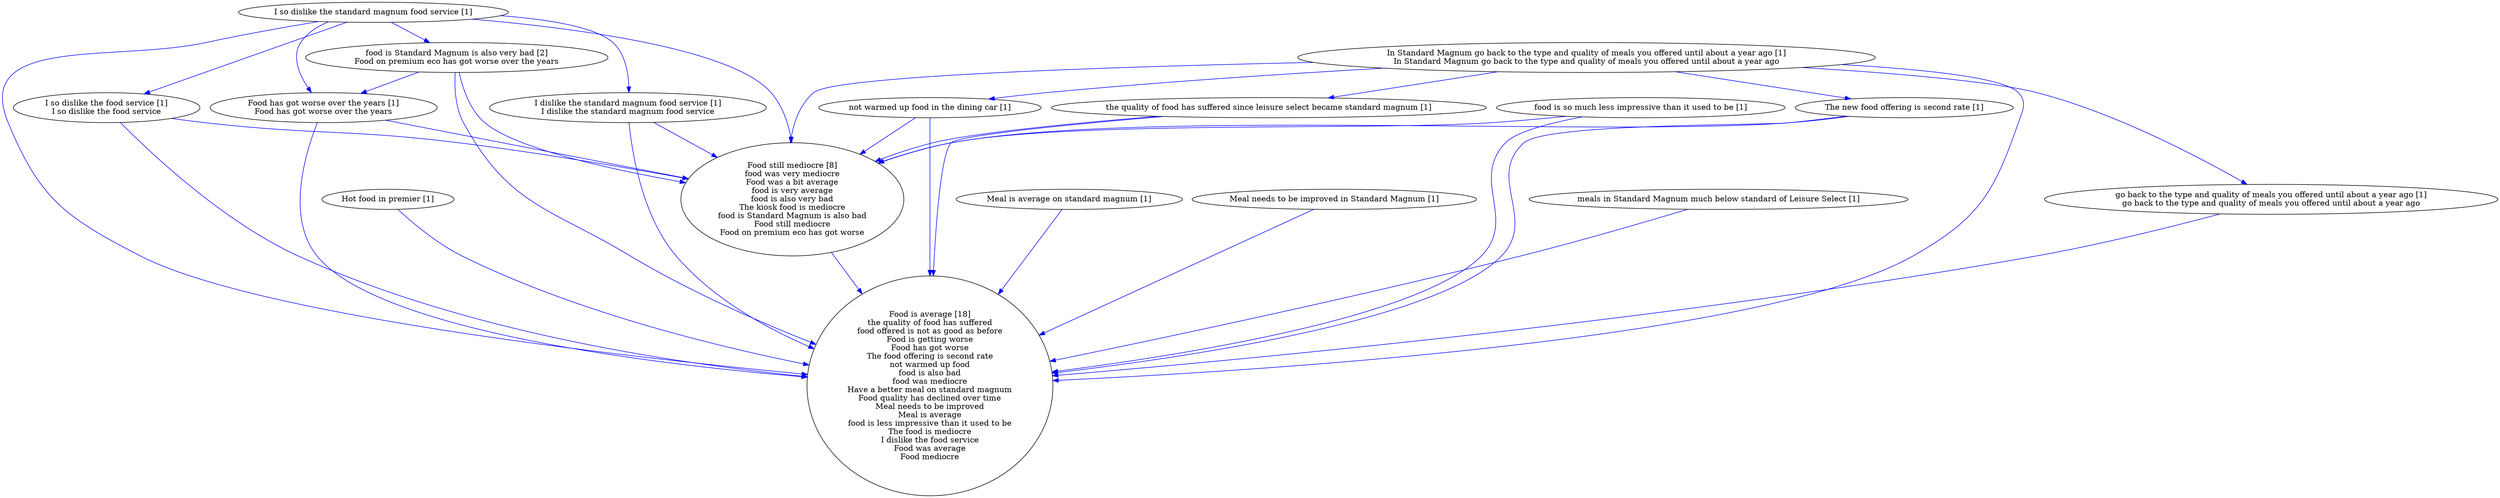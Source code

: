 digraph collapsedGraph {
"food is Standard Magnum is also very bad [2]\nFood on premium eco has got worse over the years""Food still mediocre [8]\nfood was very mediocre\nFood was a bit average\nfood is very average\nfood is also very bad\nThe kiosk food is mediocre\nfood is Standard Magnum is also bad\nFood still mediocre\nFood on premium eco has got worse""Food is average [18]\nthe quality of food has suffered\nfood offered is not as good as before\nFood is getting worse\nFood has got worse\nThe food offering is second rate\nnot warmed up food\nfood is also bad\nfood was mediocre\nHave a better meal on standard magnum\nFood quality has declined over time\nMeal needs to be improved\nMeal is average\nfood is less impressive than it used to be\nThe food is mediocre\nI dislike the food service\nFood was average\nFood mediocre""Food has got worse over the years [1]\nFood has got worse over the years""Hot food in premier [1]""I so dislike the standard magnum food service [1]""I dislike the standard magnum food service [1]\nI dislike the standard magnum food service""I so dislike the food service [1]\nI so dislike the food service""In Standard Magnum go back to the type and quality of meals you offered until about a year ago [1]\nIn Standard Magnum go back to the type and quality of meals you offered until about a year ago""go back to the type and quality of meals you offered until about a year ago [1]\ngo back to the type and quality of meals you offered until about a year ago""Meal is average on standard magnum [1]""Meal needs to be improved in Standard Magnum [1]""The new food offering is second rate [1]""food is so much less impressive than it used to be [1]""meals in Standard Magnum much below standard of Leisure Select [1]""not warmed up food in the dining car [1]""the quality of food has suffered since leisure select became standard magnum [1]""Food still mediocre [8]\nfood was very mediocre\nFood was a bit average\nfood is very average\nfood is also very bad\nThe kiosk food is mediocre\nfood is Standard Magnum is also bad\nFood still mediocre\nFood on premium eco has got worse" -> "Food is average [18]\nthe quality of food has suffered\nfood offered is not as good as before\nFood is getting worse\nFood has got worse\nThe food offering is second rate\nnot warmed up food\nfood is also bad\nfood was mediocre\nHave a better meal on standard magnum\nFood quality has declined over time\nMeal needs to be improved\nMeal is average\nfood is less impressive than it used to be\nThe food is mediocre\nI dislike the food service\nFood was average\nFood mediocre" [color=blue]
"Hot food in premier [1]" -> "Food is average [18]\nthe quality of food has suffered\nfood offered is not as good as before\nFood is getting worse\nFood has got worse\nThe food offering is second rate\nnot warmed up food\nfood is also bad\nfood was mediocre\nHave a better meal on standard magnum\nFood quality has declined over time\nMeal needs to be improved\nMeal is average\nfood is less impressive than it used to be\nThe food is mediocre\nI dislike the food service\nFood was average\nFood mediocre" [color=blue]
"I so dislike the standard magnum food service [1]" -> "I dislike the standard magnum food service [1]\nI dislike the standard magnum food service" [color=blue]
"I so dislike the standard magnum food service [1]" -> "I so dislike the food service [1]\nI so dislike the food service" [color=blue]
"I so dislike the food service [1]\nI so dislike the food service" -> "Food is average [18]\nthe quality of food has suffered\nfood offered is not as good as before\nFood is getting worse\nFood has got worse\nThe food offering is second rate\nnot warmed up food\nfood is also bad\nfood was mediocre\nHave a better meal on standard magnum\nFood quality has declined over time\nMeal needs to be improved\nMeal is average\nfood is less impressive than it used to be\nThe food is mediocre\nI dislike the food service\nFood was average\nFood mediocre" [color=blue]
"I so dislike the standard magnum food service [1]" -> "Food is average [18]\nthe quality of food has suffered\nfood offered is not as good as before\nFood is getting worse\nFood has got worse\nThe food offering is second rate\nnot warmed up food\nfood is also bad\nfood was mediocre\nHave a better meal on standard magnum\nFood quality has declined over time\nMeal needs to be improved\nMeal is average\nfood is less impressive than it used to be\nThe food is mediocre\nI dislike the food service\nFood was average\nFood mediocre" [color=blue]
"I dislike the standard magnum food service [1]\nI dislike the standard magnum food service" -> "Food is average [18]\nthe quality of food has suffered\nfood offered is not as good as before\nFood is getting worse\nFood has got worse\nThe food offering is second rate\nnot warmed up food\nfood is also bad\nfood was mediocre\nHave a better meal on standard magnum\nFood quality has declined over time\nMeal needs to be improved\nMeal is average\nfood is less impressive than it used to be\nThe food is mediocre\nI dislike the food service\nFood was average\nFood mediocre" [color=blue]
"In Standard Magnum go back to the type and quality of meals you offered until about a year ago [1]\nIn Standard Magnum go back to the type and quality of meals you offered until about a year ago" -> "go back to the type and quality of meals you offered until about a year ago [1]\ngo back to the type and quality of meals you offered until about a year ago" [color=blue]
"go back to the type and quality of meals you offered until about a year ago [1]\ngo back to the type and quality of meals you offered until about a year ago" -> "Food is average [18]\nthe quality of food has suffered\nfood offered is not as good as before\nFood is getting worse\nFood has got worse\nThe food offering is second rate\nnot warmed up food\nfood is also bad\nfood was mediocre\nHave a better meal on standard magnum\nFood quality has declined over time\nMeal needs to be improved\nMeal is average\nfood is less impressive than it used to be\nThe food is mediocre\nI dislike the food service\nFood was average\nFood mediocre" [color=blue]
"In Standard Magnum go back to the type and quality of meals you offered until about a year ago [1]\nIn Standard Magnum go back to the type and quality of meals you offered until about a year ago" -> "Food is average [18]\nthe quality of food has suffered\nfood offered is not as good as before\nFood is getting worse\nFood has got worse\nThe food offering is second rate\nnot warmed up food\nfood is also bad\nfood was mediocre\nHave a better meal on standard magnum\nFood quality has declined over time\nMeal needs to be improved\nMeal is average\nfood is less impressive than it used to be\nThe food is mediocre\nI dislike the food service\nFood was average\nFood mediocre" [color=blue]
"Meal is average on standard magnum [1]" -> "Food is average [18]\nthe quality of food has suffered\nfood offered is not as good as before\nFood is getting worse\nFood has got worse\nThe food offering is second rate\nnot warmed up food\nfood is also bad\nfood was mediocre\nHave a better meal on standard magnum\nFood quality has declined over time\nMeal needs to be improved\nMeal is average\nfood is less impressive than it used to be\nThe food is mediocre\nI dislike the food service\nFood was average\nFood mediocre" [color=blue]
"Meal needs to be improved in Standard Magnum [1]" -> "Food is average [18]\nthe quality of food has suffered\nfood offered is not as good as before\nFood is getting worse\nFood has got worse\nThe food offering is second rate\nnot warmed up food\nfood is also bad\nfood was mediocre\nHave a better meal on standard magnum\nFood quality has declined over time\nMeal needs to be improved\nMeal is average\nfood is less impressive than it used to be\nThe food is mediocre\nI dislike the food service\nFood was average\nFood mediocre" [color=blue]
"In Standard Magnum go back to the type and quality of meals you offered until about a year ago [1]\nIn Standard Magnum go back to the type and quality of meals you offered until about a year ago" -> "The new food offering is second rate [1]" [color=blue]
"The new food offering is second rate [1]" -> "Food is average [18]\nthe quality of food has suffered\nfood offered is not as good as before\nFood is getting worse\nFood has got worse\nThe food offering is second rate\nnot warmed up food\nfood is also bad\nfood was mediocre\nHave a better meal on standard magnum\nFood quality has declined over time\nMeal needs to be improved\nMeal is average\nfood is less impressive than it used to be\nThe food is mediocre\nI dislike the food service\nFood was average\nFood mediocre" [color=blue]
"I so dislike the standard magnum food service [1]" -> "food is Standard Magnum is also very bad [2]\nFood on premium eco has got worse over the years" [color=blue]
"food is Standard Magnum is also very bad [2]\nFood on premium eco has got worse over the years" -> "Food is average [18]\nthe quality of food has suffered\nfood offered is not as good as before\nFood is getting worse\nFood has got worse\nThe food offering is second rate\nnot warmed up food\nfood is also bad\nfood was mediocre\nHave a better meal on standard magnum\nFood quality has declined over time\nMeal needs to be improved\nMeal is average\nfood is less impressive than it used to be\nThe food is mediocre\nI dislike the food service\nFood was average\nFood mediocre" [color=blue]
"Food has got worse over the years [1]\nFood has got worse over the years" -> "Food is average [18]\nthe quality of food has suffered\nfood offered is not as good as before\nFood is getting worse\nFood has got worse\nThe food offering is second rate\nnot warmed up food\nfood is also bad\nfood was mediocre\nHave a better meal on standard magnum\nFood quality has declined over time\nMeal needs to be improved\nMeal is average\nfood is less impressive than it used to be\nThe food is mediocre\nI dislike the food service\nFood was average\nFood mediocre" [color=blue]
"I so dislike the standard magnum food service [1]" -> "Food still mediocre [8]\nfood was very mediocre\nFood was a bit average\nfood is very average\nfood is also very bad\nThe kiosk food is mediocre\nfood is Standard Magnum is also bad\nFood still mediocre\nFood on premium eco has got worse" [color=blue]
"In Standard Magnum go back to the type and quality of meals you offered until about a year ago [1]\nIn Standard Magnum go back to the type and quality of meals you offered until about a year ago" -> "Food still mediocre [8]\nfood was very mediocre\nFood was a bit average\nfood is very average\nfood is also very bad\nThe kiosk food is mediocre\nfood is Standard Magnum is also bad\nFood still mediocre\nFood on premium eco has got worse" [color=blue]
"food is Standard Magnum is also very bad [2]\nFood on premium eco has got worse over the years" -> "Food has got worse over the years [1]\nFood has got worse over the years" [color=blue]
"Food has got worse over the years [1]\nFood has got worse over the years" -> "Food still mediocre [8]\nfood was very mediocre\nFood was a bit average\nfood is very average\nfood is also very bad\nThe kiosk food is mediocre\nfood is Standard Magnum is also bad\nFood still mediocre\nFood on premium eco has got worse" [color=blue]
"I so dislike the standard magnum food service [1]" -> "Food has got worse over the years [1]\nFood has got worse over the years" [color=blue]
"I dislike the standard magnum food service [1]\nI dislike the standard magnum food service" -> "Food still mediocre [8]\nfood was very mediocre\nFood was a bit average\nfood is very average\nfood is also very bad\nThe kiosk food is mediocre\nfood is Standard Magnum is also bad\nFood still mediocre\nFood on premium eco has got worse" [color=blue]
"I so dislike the food service [1]\nI so dislike the food service" -> "Food still mediocre [8]\nfood was very mediocre\nFood was a bit average\nfood is very average\nfood is also very bad\nThe kiosk food is mediocre\nfood is Standard Magnum is also bad\nFood still mediocre\nFood on premium eco has got worse" [color=blue]
"The new food offering is second rate [1]" -> "Food still mediocre [8]\nfood was very mediocre\nFood was a bit average\nfood is very average\nfood is also very bad\nThe kiosk food is mediocre\nfood is Standard Magnum is also bad\nFood still mediocre\nFood on premium eco has got worse" [color=blue]
"food is so much less impressive than it used to be [1]" -> "Food is average [18]\nthe quality of food has suffered\nfood offered is not as good as before\nFood is getting worse\nFood has got worse\nThe food offering is second rate\nnot warmed up food\nfood is also bad\nfood was mediocre\nHave a better meal on standard magnum\nFood quality has declined over time\nMeal needs to be improved\nMeal is average\nfood is less impressive than it used to be\nThe food is mediocre\nI dislike the food service\nFood was average\nFood mediocre" [color=blue]
"food is so much less impressive than it used to be [1]" -> "Food still mediocre [8]\nfood was very mediocre\nFood was a bit average\nfood is very average\nfood is also very bad\nThe kiosk food is mediocre\nfood is Standard Magnum is also bad\nFood still mediocre\nFood on premium eco has got worse" [color=blue]
"food is Standard Magnum is also very bad [2]\nFood on premium eco has got worse over the years" -> "Food still mediocre [8]\nfood was very mediocre\nFood was a bit average\nfood is very average\nfood is also very bad\nThe kiosk food is mediocre\nfood is Standard Magnum is also bad\nFood still mediocre\nFood on premium eco has got worse" [color=blue]
"meals in Standard Magnum much below standard of Leisure Select [1]" -> "Food is average [18]\nthe quality of food has suffered\nfood offered is not as good as before\nFood is getting worse\nFood has got worse\nThe food offering is second rate\nnot warmed up food\nfood is also bad\nfood was mediocre\nHave a better meal on standard magnum\nFood quality has declined over time\nMeal needs to be improved\nMeal is average\nfood is less impressive than it used to be\nThe food is mediocre\nI dislike the food service\nFood was average\nFood mediocre" [color=blue]
"In Standard Magnum go back to the type and quality of meals you offered until about a year ago [1]\nIn Standard Magnum go back to the type and quality of meals you offered until about a year ago" -> "not warmed up food in the dining car [1]" [color=blue]
"not warmed up food in the dining car [1]" -> "Food is average [18]\nthe quality of food has suffered\nfood offered is not as good as before\nFood is getting worse\nFood has got worse\nThe food offering is second rate\nnot warmed up food\nfood is also bad\nfood was mediocre\nHave a better meal on standard magnum\nFood quality has declined over time\nMeal needs to be improved\nMeal is average\nfood is less impressive than it used to be\nThe food is mediocre\nI dislike the food service\nFood was average\nFood mediocre" [color=blue]
"not warmed up food in the dining car [1]" -> "Food still mediocre [8]\nfood was very mediocre\nFood was a bit average\nfood is very average\nfood is also very bad\nThe kiosk food is mediocre\nfood is Standard Magnum is also bad\nFood still mediocre\nFood on premium eco has got worse" [color=blue]
"In Standard Magnum go back to the type and quality of meals you offered until about a year ago [1]\nIn Standard Magnum go back to the type and quality of meals you offered until about a year ago" -> "the quality of food has suffered since leisure select became standard magnum [1]" [color=blue]
"the quality of food has suffered since leisure select became standard magnum [1]" -> "Food still mediocre [8]\nfood was very mediocre\nFood was a bit average\nfood is very average\nfood is also very bad\nThe kiosk food is mediocre\nfood is Standard Magnum is also bad\nFood still mediocre\nFood on premium eco has got worse" [color=blue]
"the quality of food has suffered since leisure select became standard magnum [1]" -> "Food is average [18]\nthe quality of food has suffered\nfood offered is not as good as before\nFood is getting worse\nFood has got worse\nThe food offering is second rate\nnot warmed up food\nfood is also bad\nfood was mediocre\nHave a better meal on standard magnum\nFood quality has declined over time\nMeal needs to be improved\nMeal is average\nfood is less impressive than it used to be\nThe food is mediocre\nI dislike the food service\nFood was average\nFood mediocre" [color=blue]
}
